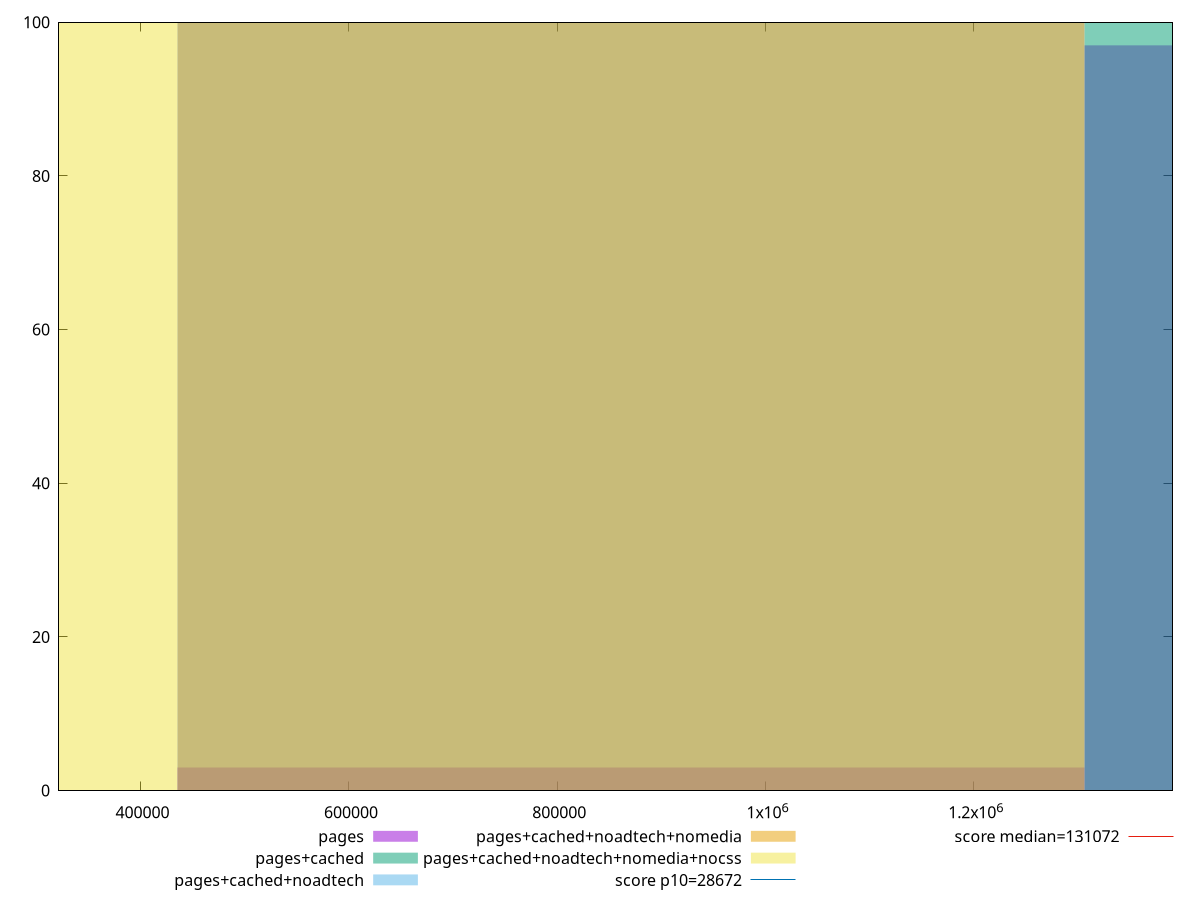 reset

$pages <<EOF
1741521.1141605496 97
870760.5570802748 3
EOF

$pagesCached <<EOF
1741521.1141605496 100
EOF

$pagesCachedNoadtech <<EOF
870760.5570802748 100
EOF

$pagesCachedNoadtechNomedia <<EOF
870760.5570802748 100
EOF

$pagesCachedNoadtechNomediaNocss <<EOF
0 100
EOF

set key outside below
set boxwidth 870760.5570802748
set xrange [321704.2333333333:1390681.6235673493]
set yrange [0:100]
set trange [0:100]
set style fill transparent solid 0.5 noborder

set parametric
set terminal svg size 640, 530 enhanced background rgb 'white'
set output "report_00019_2021-02-10T18-14-37.922Z//uses-long-cache-ttl/comparison/histogram/all_raw.svg"

plot $pages title "pages" with boxes, \
     $pagesCached title "pages+cached" with boxes, \
     $pagesCachedNoadtech title "pages+cached+noadtech" with boxes, \
     $pagesCachedNoadtechNomedia title "pages+cached+noadtech+nomedia" with boxes, \
     $pagesCachedNoadtechNomediaNocss title "pages+cached+noadtech+nomedia+nocss" with boxes, \
     28672,t title "score p10=28672", \
     131072,t title "score median=131072"

reset
